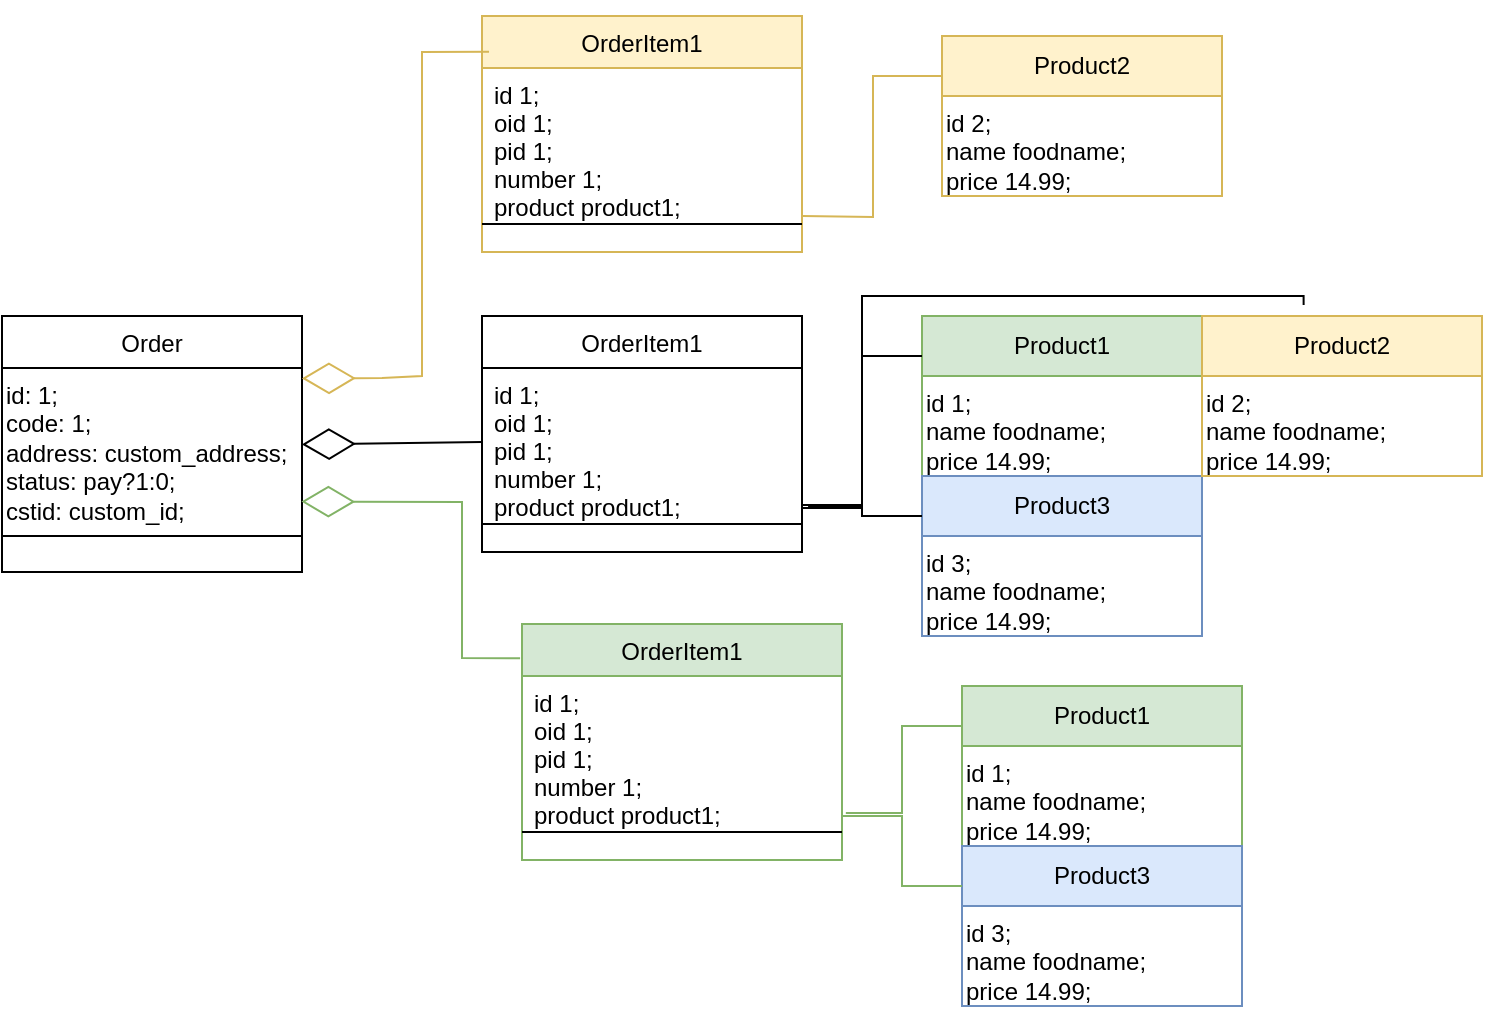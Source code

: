 <mxfile version="24.8.4">
  <diagram id="C5RBs43oDa-KdzZeNtuy" name="Page-1">
    <mxGraphModel dx="934" dy="494" grid="1" gridSize="10" guides="1" tooltips="1" connect="1" arrows="1" fold="1" page="1" pageScale="1" pageWidth="827" pageHeight="1169" math="0" shadow="0">
      <root>
        <mxCell id="WIyWlLk6GJQsqaUBKTNV-0" />
        <mxCell id="WIyWlLk6GJQsqaUBKTNV-1" parent="WIyWlLk6GJQsqaUBKTNV-0" />
        <mxCell id="zkfFHV4jXpPFQw0GAbJ--13" value="OrderItem1" style="swimlane;fontStyle=0;align=center;verticalAlign=top;childLayout=stackLayout;horizontal=1;startSize=26;horizontalStack=0;resizeParent=1;resizeLast=0;collapsible=1;marginBottom=0;rounded=0;shadow=0;strokeWidth=1;" parent="WIyWlLk6GJQsqaUBKTNV-1" vertex="1">
          <mxGeometry x="560" y="360" width="160" height="118" as="geometry">
            <mxRectangle x="340" y="380" width="170" height="26" as="alternateBounds" />
          </mxGeometry>
        </mxCell>
        <mxCell id="zkfFHV4jXpPFQw0GAbJ--14" value="id 1; &#xa;oid 1;&#xa;pid 1;&#xa;number 1; &#xa;product product1; " style="text;align=left;verticalAlign=top;spacingLeft=4;spacingRight=4;overflow=hidden;rotatable=0;points=[[0,0.5],[1,0.5]];portConstraint=eastwest;" parent="zkfFHV4jXpPFQw0GAbJ--13" vertex="1">
          <mxGeometry y="26" width="160" height="74" as="geometry" />
        </mxCell>
        <mxCell id="zkfFHV4jXpPFQw0GAbJ--15" value="" style="line;html=1;strokeWidth=1;align=left;verticalAlign=middle;spacingTop=-1;spacingLeft=3;spacingRight=3;rotatable=0;labelPosition=right;points=[];portConstraint=eastwest;" parent="zkfFHV4jXpPFQw0GAbJ--13" vertex="1">
          <mxGeometry y="100" width="160" height="8" as="geometry" />
        </mxCell>
        <mxCell id="zkfFHV4jXpPFQw0GAbJ--17" value="Order" style="swimlane;fontStyle=0;align=center;verticalAlign=top;childLayout=stackLayout;horizontal=1;startSize=26;horizontalStack=0;resizeParent=1;resizeLast=0;collapsible=1;marginBottom=0;rounded=0;shadow=0;strokeWidth=1;" parent="WIyWlLk6GJQsqaUBKTNV-1" vertex="1">
          <mxGeometry x="320" y="360" width="150" height="128" as="geometry">
            <mxRectangle x="550" y="140" width="160" height="26" as="alternateBounds" />
          </mxGeometry>
        </mxCell>
        <mxCell id="jBeG694GfNPODgiMQH2N-5" value="id: 1; &#xa;code: 1;&#xa;address: custom_address; &#xa;status: pay?1:0;&#xa;cstid: custom_id;" style="text;whiteSpace=wrap;" vertex="1" parent="zkfFHV4jXpPFQw0GAbJ--17">
          <mxGeometry y="26" width="150" height="80" as="geometry" />
        </mxCell>
        <mxCell id="jBeG694GfNPODgiMQH2N-6" value="" style="line;html=1;strokeWidth=1;align=left;verticalAlign=middle;spacingTop=-1;spacingLeft=3;spacingRight=3;rotatable=0;labelPosition=right;points=[];portConstraint=eastwest;" vertex="1" parent="zkfFHV4jXpPFQw0GAbJ--17">
          <mxGeometry y="106" width="150" height="8" as="geometry" />
        </mxCell>
        <mxCell id="jBeG694GfNPODgiMQH2N-0" value="Product1" style="swimlane;fontStyle=0;childLayout=stackLayout;horizontal=1;startSize=30;horizontalStack=0;resizeParent=1;resizeParentMax=0;resizeLast=0;collapsible=1;marginBottom=0;whiteSpace=wrap;html=1;fillColor=#d5e8d4;strokeColor=#82b366;" vertex="1" parent="WIyWlLk6GJQsqaUBKTNV-1">
          <mxGeometry x="780" y="360" width="140" height="80" as="geometry" />
        </mxCell>
        <mxCell id="jBeG694GfNPODgiMQH2N-8" value="id 1; &#xa;name foodname; &#xa;price 14.99;" style="text;whiteSpace=wrap;" vertex="1" parent="jBeG694GfNPODgiMQH2N-0">
          <mxGeometry y="30" width="140" height="50" as="geometry" />
        </mxCell>
        <mxCell id="jBeG694GfNPODgiMQH2N-11" value="" style="endArrow=diamondThin;endFill=0;endSize=24;html=1;rounded=0;entryX=1;entryY=0.5;entryDx=0;entryDy=0;exitX=0;exitY=0.5;exitDx=0;exitDy=0;" edge="1" parent="WIyWlLk6GJQsqaUBKTNV-1" source="zkfFHV4jXpPFQw0GAbJ--14">
          <mxGeometry width="160" relative="1" as="geometry">
            <mxPoint x="536.32" y="413.766" as="sourcePoint" />
            <mxPoint x="470" y="424.24" as="targetPoint" />
          </mxGeometry>
        </mxCell>
        <mxCell id="jBeG694GfNPODgiMQH2N-14" value="" style="endArrow=none;html=1;edgeStyle=orthogonalEdgeStyle;rounded=0;entryX=0;entryY=0.25;entryDx=0;entryDy=0;exitX=1.005;exitY=0.925;exitDx=0;exitDy=0;exitPerimeter=0;" edge="1" parent="WIyWlLk6GJQsqaUBKTNV-1" source="zkfFHV4jXpPFQw0GAbJ--14" target="jBeG694GfNPODgiMQH2N-0">
          <mxGeometry relative="1" as="geometry">
            <mxPoint x="720" y="470" as="sourcePoint" />
            <mxPoint x="860" y="460" as="targetPoint" />
          </mxGeometry>
        </mxCell>
        <mxCell id="jBeG694GfNPODgiMQH2N-31" value="OrderItem1" style="swimlane;fontStyle=0;align=center;verticalAlign=top;childLayout=stackLayout;horizontal=1;startSize=26;horizontalStack=0;resizeParent=1;resizeLast=0;collapsible=1;marginBottom=0;rounded=0;shadow=0;strokeWidth=1;fillColor=#fff2cc;strokeColor=#d6b656;labelBackgroundColor=none;" vertex="1" parent="WIyWlLk6GJQsqaUBKTNV-1">
          <mxGeometry x="560" y="210" width="160" height="118" as="geometry">
            <mxRectangle x="340" y="380" width="170" height="26" as="alternateBounds" />
          </mxGeometry>
        </mxCell>
        <mxCell id="jBeG694GfNPODgiMQH2N-32" value="id 1; &#xa;oid 1;&#xa;pid 1;&#xa;number 1; &#xa;product product1; " style="text;align=left;verticalAlign=top;spacingLeft=4;spacingRight=4;overflow=hidden;rotatable=0;points=[[0,0.5],[1,0.5]];portConstraint=eastwest;" vertex="1" parent="jBeG694GfNPODgiMQH2N-31">
          <mxGeometry y="26" width="160" height="74" as="geometry" />
        </mxCell>
        <mxCell id="jBeG694GfNPODgiMQH2N-33" value="" style="line;html=1;strokeWidth=1;align=left;verticalAlign=middle;spacingTop=-1;spacingLeft=3;spacingRight=3;rotatable=0;labelPosition=right;points=[];portConstraint=eastwest;" vertex="1" parent="jBeG694GfNPODgiMQH2N-31">
          <mxGeometry y="100" width="160" height="8" as="geometry" />
        </mxCell>
        <mxCell id="jBeG694GfNPODgiMQH2N-34" value="Product2" style="swimlane;fontStyle=0;childLayout=stackLayout;horizontal=1;startSize=30;horizontalStack=0;resizeParent=1;resizeParentMax=0;resizeLast=0;collapsible=1;marginBottom=0;whiteSpace=wrap;html=1;shadow=0;fillColor=#fff2cc;strokeColor=#d6b656;labelBackgroundColor=none;" vertex="1" parent="WIyWlLk6GJQsqaUBKTNV-1">
          <mxGeometry x="790" y="220" width="140" height="80" as="geometry" />
        </mxCell>
        <mxCell id="jBeG694GfNPODgiMQH2N-35" value="id 2; &#xa;name foodname; &#xa;price 14.99;" style="text;whiteSpace=wrap;" vertex="1" parent="jBeG694GfNPODgiMQH2N-34">
          <mxGeometry y="30" width="140" height="50" as="geometry" />
        </mxCell>
        <mxCell id="jBeG694GfNPODgiMQH2N-36" value="" style="endArrow=diamondThin;endFill=0;endSize=24;html=1;rounded=0;entryX=1;entryY=0.5;entryDx=0;entryDy=0;shadow=0;fillColor=#fff2cc;strokeColor=#d6b656;labelBackgroundColor=none;exitX=0.022;exitY=0.151;exitDx=0;exitDy=0;exitPerimeter=0;" edge="1" parent="WIyWlLk6GJQsqaUBKTNV-1" source="jBeG694GfNPODgiMQH2N-31">
          <mxGeometry width="160" relative="1" as="geometry">
            <mxPoint x="530" y="240" as="sourcePoint" />
            <mxPoint x="470" y="391.24" as="targetPoint" />
            <Array as="points">
              <mxPoint x="530" y="228" />
              <mxPoint x="530" y="390" />
              <mxPoint x="510" y="391" />
            </Array>
          </mxGeometry>
        </mxCell>
        <mxCell id="jBeG694GfNPODgiMQH2N-37" value="" style="endArrow=none;html=1;edgeStyle=orthogonalEdgeStyle;rounded=0;entryX=0;entryY=0.25;entryDx=0;entryDy=0;shadow=0;fillColor=#fff2cc;strokeColor=#d6b656;labelBackgroundColor=none;" edge="1" parent="WIyWlLk6GJQsqaUBKTNV-1" target="jBeG694GfNPODgiMQH2N-34">
          <mxGeometry relative="1" as="geometry">
            <mxPoint x="720" y="310" as="sourcePoint" />
            <mxPoint x="880" y="310" as="targetPoint" />
          </mxGeometry>
        </mxCell>
        <mxCell id="jBeG694GfNPODgiMQH2N-45" value="OrderItem1" style="swimlane;fontStyle=0;align=center;verticalAlign=top;childLayout=stackLayout;horizontal=1;startSize=26;horizontalStack=0;resizeParent=1;resizeLast=0;collapsible=1;marginBottom=0;rounded=0;shadow=0;strokeWidth=1;fillColor=#d5e8d4;strokeColor=#82b366;" vertex="1" parent="WIyWlLk6GJQsqaUBKTNV-1">
          <mxGeometry x="580" y="514" width="160" height="118" as="geometry">
            <mxRectangle x="340" y="380" width="170" height="26" as="alternateBounds" />
          </mxGeometry>
        </mxCell>
        <mxCell id="jBeG694GfNPODgiMQH2N-46" value="id 1; &#xa;oid 1;&#xa;pid 1;&#xa;number 1; &#xa;product product1; " style="text;align=left;verticalAlign=top;spacingLeft=4;spacingRight=4;overflow=hidden;rotatable=0;points=[[0,0.5],[1,0.5]];portConstraint=eastwest;" vertex="1" parent="jBeG694GfNPODgiMQH2N-45">
          <mxGeometry y="26" width="160" height="74" as="geometry" />
        </mxCell>
        <mxCell id="jBeG694GfNPODgiMQH2N-47" value="" style="line;html=1;strokeWidth=1;align=left;verticalAlign=middle;spacingTop=-1;spacingLeft=3;spacingRight=3;rotatable=0;labelPosition=right;points=[];portConstraint=eastwest;" vertex="1" parent="jBeG694GfNPODgiMQH2N-45">
          <mxGeometry y="100" width="160" height="8" as="geometry" />
        </mxCell>
        <mxCell id="jBeG694GfNPODgiMQH2N-48" value="Product1" style="swimlane;fontStyle=0;childLayout=stackLayout;horizontal=1;startSize=30;horizontalStack=0;resizeParent=1;resizeParentMax=0;resizeLast=0;collapsible=1;marginBottom=0;whiteSpace=wrap;html=1;fillColor=#d5e8d4;strokeColor=#82b366;" vertex="1" parent="WIyWlLk6GJQsqaUBKTNV-1">
          <mxGeometry x="800" y="545" width="140" height="80" as="geometry" />
        </mxCell>
        <mxCell id="jBeG694GfNPODgiMQH2N-49" value="id 1; &#xa;name foodname; &#xa;price 14.99;" style="text;whiteSpace=wrap;" vertex="1" parent="jBeG694GfNPODgiMQH2N-48">
          <mxGeometry y="30" width="140" height="50" as="geometry" />
        </mxCell>
        <mxCell id="jBeG694GfNPODgiMQH2N-50" value="" style="endArrow=diamondThin;endFill=0;endSize=24;html=1;rounded=0;entryX=0.998;entryY=0.835;entryDx=0;entryDy=0;exitX=-0.006;exitY=0.145;exitDx=0;exitDy=0;fillColor=#d5e8d4;strokeColor=#82b366;entryPerimeter=0;exitPerimeter=0;" edge="1" parent="WIyWlLk6GJQsqaUBKTNV-1" source="jBeG694GfNPODgiMQH2N-45" target="jBeG694GfNPODgiMQH2N-5">
          <mxGeometry width="160" relative="1" as="geometry">
            <mxPoint x="566.32" y="443.766" as="sourcePoint" />
            <mxPoint x="500" y="454.24" as="targetPoint" />
            <Array as="points">
              <mxPoint x="550" y="531" />
              <mxPoint x="550" y="453" />
            </Array>
          </mxGeometry>
        </mxCell>
        <mxCell id="jBeG694GfNPODgiMQH2N-51" value="" style="endArrow=none;html=1;edgeStyle=orthogonalEdgeStyle;rounded=0;entryX=0;entryY=0.25;entryDx=0;entryDy=0;fillColor=#d5e8d4;strokeColor=#82b366;exitX=1.012;exitY=0.925;exitDx=0;exitDy=0;exitPerimeter=0;" edge="1" parent="WIyWlLk6GJQsqaUBKTNV-1" target="jBeG694GfNPODgiMQH2N-48" source="jBeG694GfNPODgiMQH2N-46">
          <mxGeometry relative="1" as="geometry">
            <mxPoint x="730" y="490" as="sourcePoint" />
            <mxPoint x="890" y="490" as="targetPoint" />
          </mxGeometry>
        </mxCell>
        <mxCell id="jBeG694GfNPODgiMQH2N-56" value="Product3" style="swimlane;fontStyle=0;childLayout=stackLayout;horizontal=1;startSize=30;horizontalStack=0;resizeParent=1;resizeParentMax=0;resizeLast=0;collapsible=1;marginBottom=0;whiteSpace=wrap;html=1;fillColor=#dae8fc;strokeColor=#6c8ebf;" vertex="1" parent="WIyWlLk6GJQsqaUBKTNV-1">
          <mxGeometry x="780" y="440" width="140" height="80" as="geometry" />
        </mxCell>
        <mxCell id="jBeG694GfNPODgiMQH2N-57" value="id 3; &#xa;name foodname; &#xa;price 14.99;" style="text;whiteSpace=wrap;" vertex="1" parent="jBeG694GfNPODgiMQH2N-56">
          <mxGeometry y="30" width="140" height="50" as="geometry" />
        </mxCell>
        <mxCell id="jBeG694GfNPODgiMQH2N-58" value="Product2" style="swimlane;fontStyle=0;childLayout=stackLayout;horizontal=1;startSize=30;horizontalStack=0;resizeParent=1;resizeParentMax=0;resizeLast=0;collapsible=1;marginBottom=0;whiteSpace=wrap;html=1;fillColor=#fff2cc;strokeColor=#d6b656;" vertex="1" parent="WIyWlLk6GJQsqaUBKTNV-1">
          <mxGeometry x="920" y="360" width="140" height="80" as="geometry" />
        </mxCell>
        <mxCell id="jBeG694GfNPODgiMQH2N-59" value="id 2; &#xa;name foodname; &#xa;price 14.99;" style="text;whiteSpace=wrap;" vertex="1" parent="jBeG694GfNPODgiMQH2N-58">
          <mxGeometry y="30" width="140" height="50" as="geometry" />
        </mxCell>
        <mxCell id="jBeG694GfNPODgiMQH2N-60" value="" style="endArrow=none;html=1;edgeStyle=orthogonalEdgeStyle;rounded=0;entryX=0;entryY=0.25;entryDx=0;entryDy=0;exitX=1.019;exitY=0.932;exitDx=0;exitDy=0;exitPerimeter=0;" edge="1" parent="WIyWlLk6GJQsqaUBKTNV-1" source="zkfFHV4jXpPFQw0GAbJ--14" target="jBeG694GfNPODgiMQH2N-56">
          <mxGeometry relative="1" as="geometry">
            <mxPoint x="731" y="464" as="sourcePoint" />
            <mxPoint x="790" y="390" as="targetPoint" />
          </mxGeometry>
        </mxCell>
        <mxCell id="jBeG694GfNPODgiMQH2N-61" value="" style="endArrow=none;html=1;edgeStyle=orthogonalEdgeStyle;rounded=0;entryX=0.363;entryY=0;entryDx=0;entryDy=0;entryPerimeter=0;" edge="1" parent="WIyWlLk6GJQsqaUBKTNV-1">
          <mxGeometry relative="1" as="geometry">
            <mxPoint x="730" y="454.5" as="sourcePoint" />
            <mxPoint x="970.82" y="354.5" as="targetPoint" />
            <Array as="points">
              <mxPoint x="720" y="455" />
              <mxPoint x="720" y="456" />
              <mxPoint x="750" y="456" />
              <mxPoint x="750" y="350" />
              <mxPoint x="971" y="350" />
            </Array>
          </mxGeometry>
        </mxCell>
        <mxCell id="jBeG694GfNPODgiMQH2N-64" value="Product3" style="swimlane;fontStyle=0;childLayout=stackLayout;horizontal=1;startSize=30;horizontalStack=0;resizeParent=1;resizeParentMax=0;resizeLast=0;collapsible=1;marginBottom=0;whiteSpace=wrap;html=1;fillColor=#dae8fc;strokeColor=#6c8ebf;" vertex="1" parent="WIyWlLk6GJQsqaUBKTNV-1">
          <mxGeometry x="800" y="625" width="140" height="80" as="geometry" />
        </mxCell>
        <mxCell id="jBeG694GfNPODgiMQH2N-65" value="id 3; &#xa;name foodname; &#xa;price 14.99;" style="text;whiteSpace=wrap;" vertex="1" parent="jBeG694GfNPODgiMQH2N-64">
          <mxGeometry y="30" width="140" height="50" as="geometry" />
        </mxCell>
        <mxCell id="jBeG694GfNPODgiMQH2N-66" value="" style="endArrow=none;html=1;edgeStyle=orthogonalEdgeStyle;rounded=0;entryX=0;entryY=0.25;entryDx=0;entryDy=0;fillColor=#d5e8d4;strokeColor=#82b366;exitX=1;exitY=0.946;exitDx=0;exitDy=0;exitPerimeter=0;" edge="1" parent="WIyWlLk6GJQsqaUBKTNV-1" source="jBeG694GfNPODgiMQH2N-46" target="jBeG694GfNPODgiMQH2N-64">
          <mxGeometry relative="1" as="geometry">
            <mxPoint x="752" y="618" as="sourcePoint" />
            <mxPoint x="810" y="575" as="targetPoint" />
            <Array as="points">
              <mxPoint x="770" y="610" />
              <mxPoint x="770" y="645" />
            </Array>
          </mxGeometry>
        </mxCell>
      </root>
    </mxGraphModel>
  </diagram>
</mxfile>
